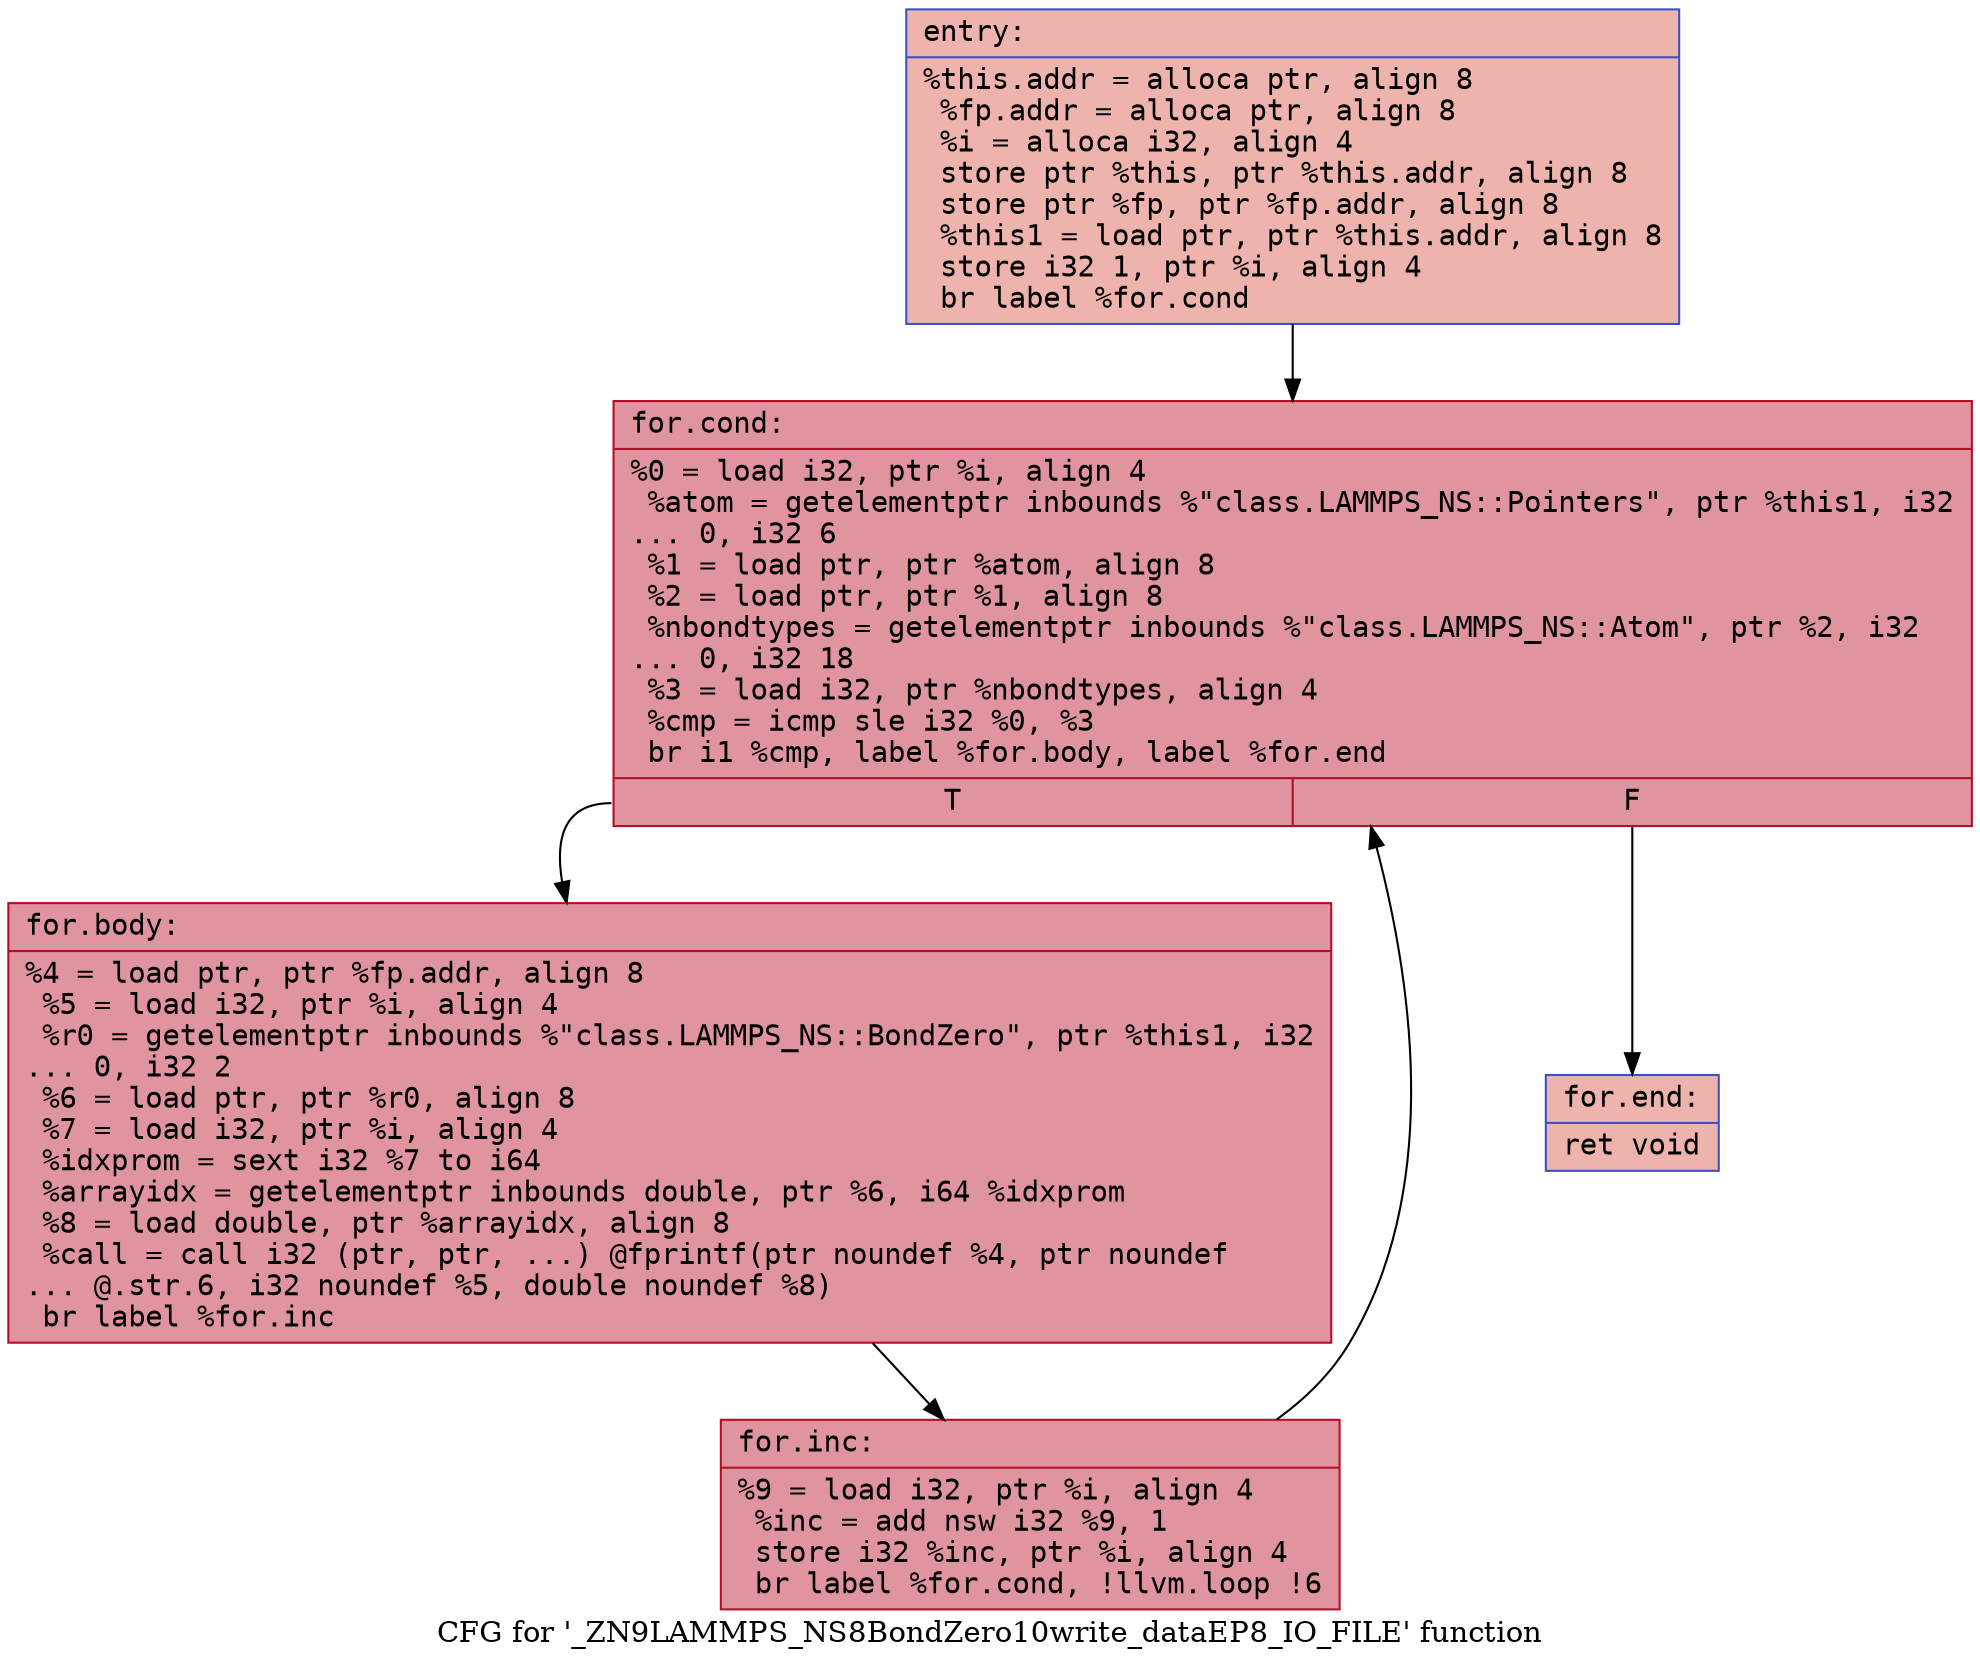 digraph "CFG for '_ZN9LAMMPS_NS8BondZero10write_dataEP8_IO_FILE' function" {
	label="CFG for '_ZN9LAMMPS_NS8BondZero10write_dataEP8_IO_FILE' function";

	Node0x55c0fafb0b90 [shape=record,color="#3d50c3ff", style=filled, fillcolor="#d6524470" fontname="Courier",label="{entry:\l|  %this.addr = alloca ptr, align 8\l  %fp.addr = alloca ptr, align 8\l  %i = alloca i32, align 4\l  store ptr %this, ptr %this.addr, align 8\l  store ptr %fp, ptr %fp.addr, align 8\l  %this1 = load ptr, ptr %this.addr, align 8\l  store i32 1, ptr %i, align 4\l  br label %for.cond\l}"];
	Node0x55c0fafb0b90 -> Node0x55c0fafb0eb0[tooltip="entry -> for.cond\nProbability 100.00%" ];
	Node0x55c0fafb0eb0 [shape=record,color="#b70d28ff", style=filled, fillcolor="#b70d2870" fontname="Courier",label="{for.cond:\l|  %0 = load i32, ptr %i, align 4\l  %atom = getelementptr inbounds %\"class.LAMMPS_NS::Pointers\", ptr %this1, i32\l... 0, i32 6\l  %1 = load ptr, ptr %atom, align 8\l  %2 = load ptr, ptr %1, align 8\l  %nbondtypes = getelementptr inbounds %\"class.LAMMPS_NS::Atom\", ptr %2, i32\l... 0, i32 18\l  %3 = load i32, ptr %nbondtypes, align 4\l  %cmp = icmp sle i32 %0, %3\l  br i1 %cmp, label %for.body, label %for.end\l|{<s0>T|<s1>F}}"];
	Node0x55c0fafb0eb0:s0 -> Node0x55c0fafb1420[tooltip="for.cond -> for.body\nProbability 96.88%" ];
	Node0x55c0fafb0eb0:s1 -> Node0x55c0fafb14a0[tooltip="for.cond -> for.end\nProbability 3.12%" ];
	Node0x55c0fafb1420 [shape=record,color="#b70d28ff", style=filled, fillcolor="#b70d2870" fontname="Courier",label="{for.body:\l|  %4 = load ptr, ptr %fp.addr, align 8\l  %5 = load i32, ptr %i, align 4\l  %r0 = getelementptr inbounds %\"class.LAMMPS_NS::BondZero\", ptr %this1, i32\l... 0, i32 2\l  %6 = load ptr, ptr %r0, align 8\l  %7 = load i32, ptr %i, align 4\l  %idxprom = sext i32 %7 to i64\l  %arrayidx = getelementptr inbounds double, ptr %6, i64 %idxprom\l  %8 = load double, ptr %arrayidx, align 8\l  %call = call i32 (ptr, ptr, ...) @fprintf(ptr noundef %4, ptr noundef\l... @.str.6, i32 noundef %5, double noundef %8)\l  br label %for.inc\l}"];
	Node0x55c0fafb1420 -> Node0x55c0fafb1d40[tooltip="for.body -> for.inc\nProbability 100.00%" ];
	Node0x55c0fafb1d40 [shape=record,color="#b70d28ff", style=filled, fillcolor="#b70d2870" fontname="Courier",label="{for.inc:\l|  %9 = load i32, ptr %i, align 4\l  %inc = add nsw i32 %9, 1\l  store i32 %inc, ptr %i, align 4\l  br label %for.cond, !llvm.loop !6\l}"];
	Node0x55c0fafb1d40 -> Node0x55c0fafb0eb0[tooltip="for.inc -> for.cond\nProbability 100.00%" ];
	Node0x55c0fafb14a0 [shape=record,color="#3d50c3ff", style=filled, fillcolor="#d6524470" fontname="Courier",label="{for.end:\l|  ret void\l}"];
}
